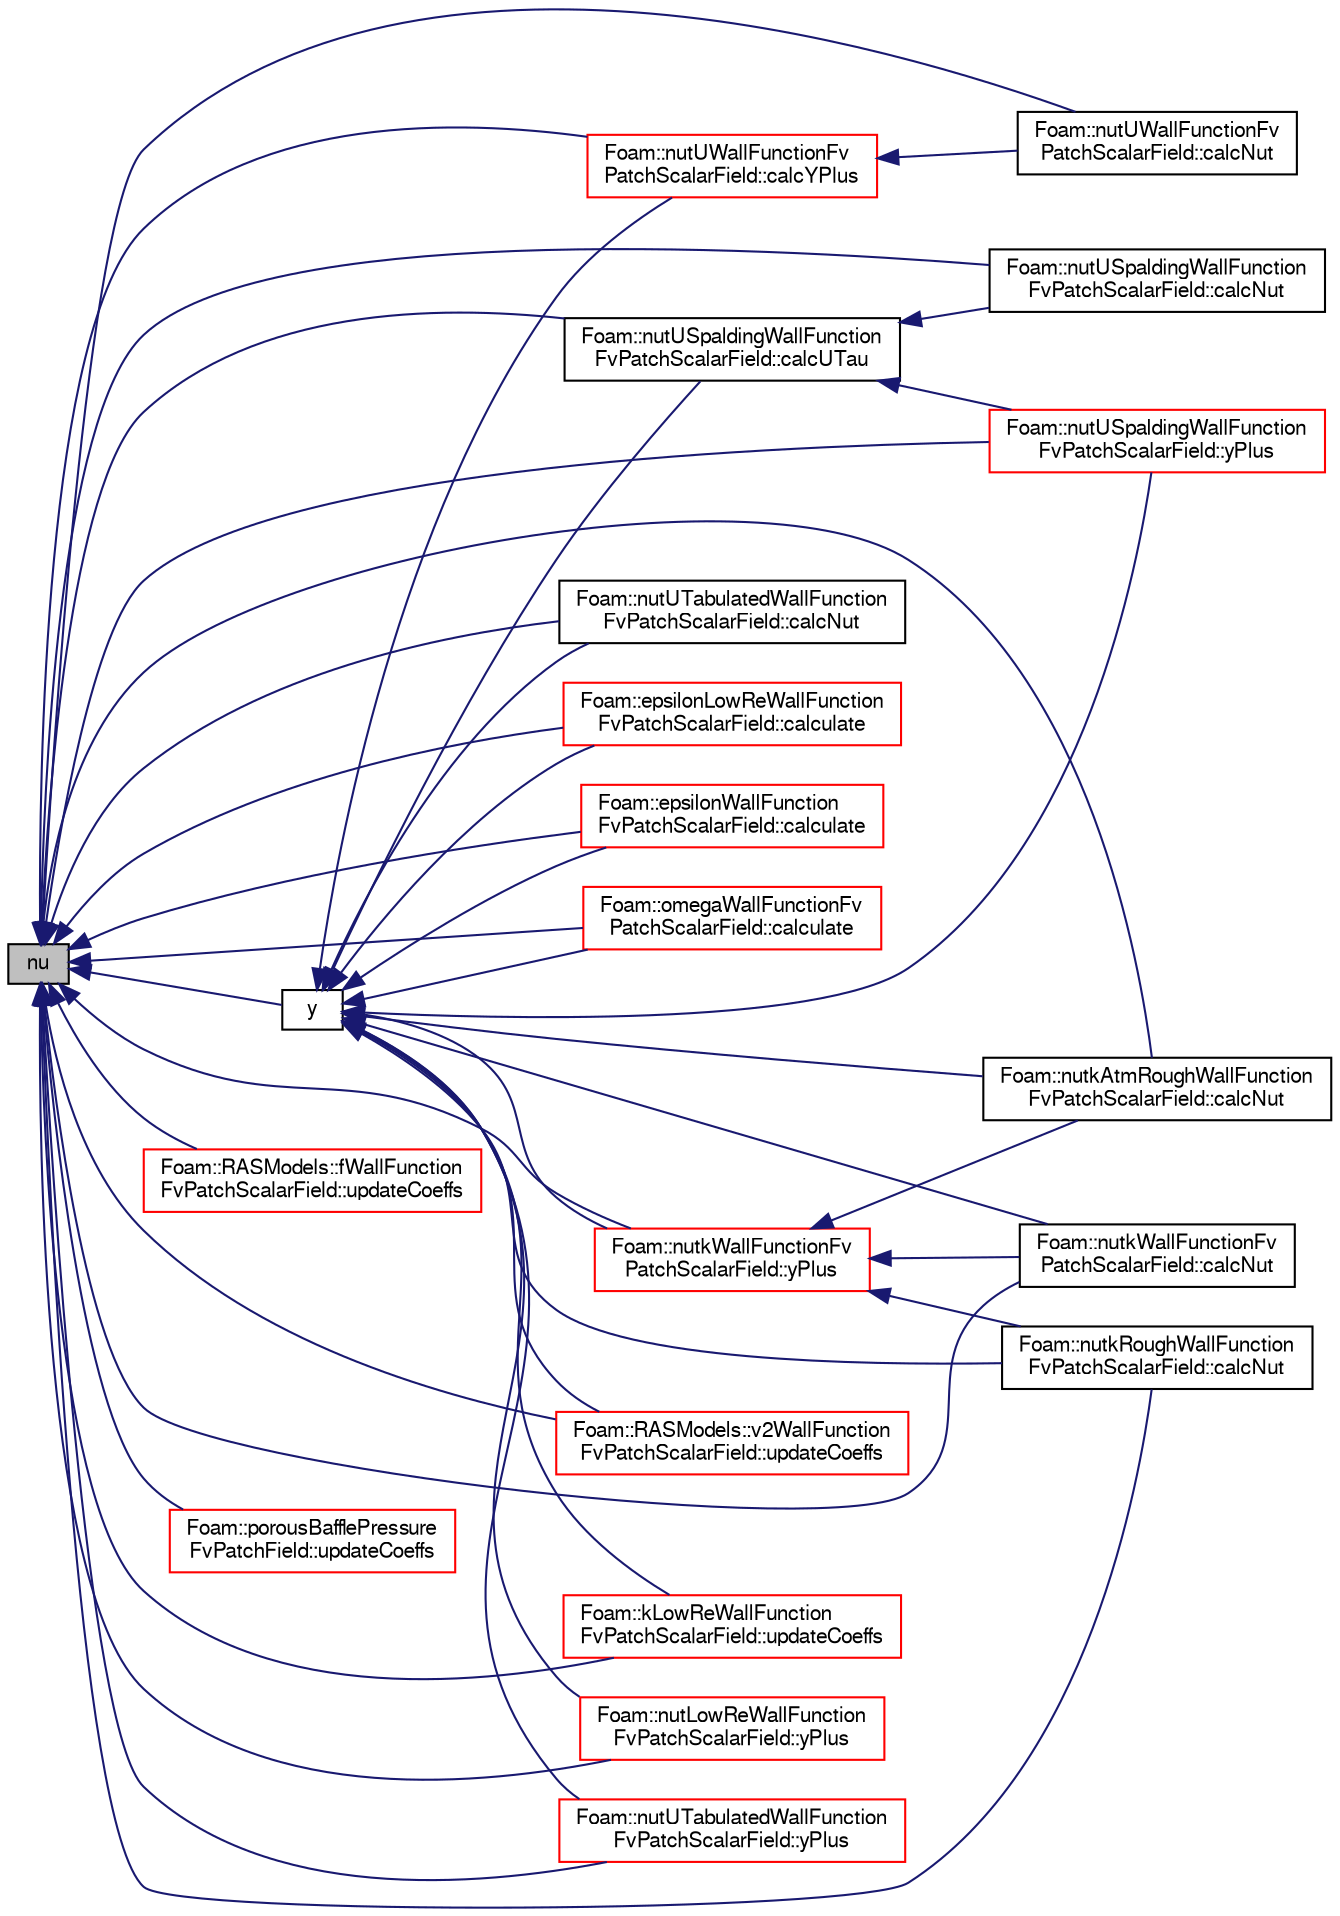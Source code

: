 digraph "nu"
{
  bgcolor="transparent";
  edge [fontname="FreeSans",fontsize="10",labelfontname="FreeSans",labelfontsize="10"];
  node [fontname="FreeSans",fontsize="10",shape=record];
  rankdir="LR";
  Node575 [label="nu",height=0.2,width=0.4,color="black", fillcolor="grey75", style="filled", fontcolor="black"];
  Node575 -> Node576 [dir="back",color="midnightblue",fontsize="10",style="solid",fontname="FreeSans"];
  Node576 [label="Foam::nutkWallFunctionFv\lPatchScalarField::calcNut",height=0.2,width=0.4,color="black",URL="$a31266.html#a770ef88c60cd370e9d4eacc46f774f07",tooltip="Calculate the turbulence viscosity. "];
  Node575 -> Node577 [dir="back",color="midnightblue",fontsize="10",style="solid",fontname="FreeSans"];
  Node577 [label="Foam::nutUWallFunctionFv\lPatchScalarField::calcNut",height=0.2,width=0.4,color="black",URL="$a31286.html#a770ef88c60cd370e9d4eacc46f774f07",tooltip="Calculate the turbulence viscosity. "];
  Node575 -> Node578 [dir="back",color="midnightblue",fontsize="10",style="solid",fontname="FreeSans"];
  Node578 [label="Foam::nutUSpaldingWallFunction\lFvPatchScalarField::calcNut",height=0.2,width=0.4,color="black",URL="$a31278.html#a770ef88c60cd370e9d4eacc46f774f07",tooltip="Calculate the turbulence viscosity. "];
  Node575 -> Node579 [dir="back",color="midnightblue",fontsize="10",style="solid",fontname="FreeSans"];
  Node579 [label="Foam::nutUTabulatedWallFunction\lFvPatchScalarField::calcNut",height=0.2,width=0.4,color="black",URL="$a31282.html#a770ef88c60cd370e9d4eacc46f774f07",tooltip="Calculate the turbulence viscosity. "];
  Node575 -> Node580 [dir="back",color="midnightblue",fontsize="10",style="solid",fontname="FreeSans"];
  Node580 [label="Foam::nutkRoughWallFunction\lFvPatchScalarField::calcNut",height=0.2,width=0.4,color="black",URL="$a31262.html#a770ef88c60cd370e9d4eacc46f774f07",tooltip="Calculate the turbulence viscosity. "];
  Node575 -> Node581 [dir="back",color="midnightblue",fontsize="10",style="solid",fontname="FreeSans"];
  Node581 [label="Foam::nutkAtmRoughWallFunction\lFvPatchScalarField::calcNut",height=0.2,width=0.4,color="black",URL="$a31258.html#a770ef88c60cd370e9d4eacc46f774f07",tooltip="Calculate the turbulence viscosity. "];
  Node575 -> Node582 [dir="back",color="midnightblue",fontsize="10",style="solid",fontname="FreeSans"];
  Node582 [label="Foam::epsilonLowReWallFunction\lFvPatchScalarField::calculate",height=0.2,width=0.4,color="red",URL="$a31238.html#a9b10d949afa36a0fe772c66e94719865",tooltip="Calculate the epsilon and G. "];
  Node575 -> Node584 [dir="back",color="midnightblue",fontsize="10",style="solid",fontname="FreeSans"];
  Node584 [label="Foam::epsilonWallFunction\lFvPatchScalarField::calculate",height=0.2,width=0.4,color="red",URL="$a31242.html#a9b10d949afa36a0fe772c66e94719865",tooltip="Calculate the epsilon and G. "];
  Node575 -> Node593 [dir="back",color="midnightblue",fontsize="10",style="solid",fontname="FreeSans"];
  Node593 [label="Foam::omegaWallFunctionFv\lPatchScalarField::calculate",height=0.2,width=0.4,color="red",URL="$a31294.html#a198ab1edcd6a58e1f422febaac58dacc",tooltip="Calculate the omega and G. "];
  Node575 -> Node602 [dir="back",color="midnightblue",fontsize="10",style="solid",fontname="FreeSans"];
  Node602 [label="Foam::nutUSpaldingWallFunction\lFvPatchScalarField::calcUTau",height=0.2,width=0.4,color="black",URL="$a31278.html#a24807ec3405a761fb6380573614a3040",tooltip="Calculate the friction velocity. "];
  Node602 -> Node578 [dir="back",color="midnightblue",fontsize="10",style="solid",fontname="FreeSans"];
  Node602 -> Node603 [dir="back",color="midnightblue",fontsize="10",style="solid",fontname="FreeSans"];
  Node603 [label="Foam::nutUSpaldingWallFunction\lFvPatchScalarField::yPlus",height=0.2,width=0.4,color="red",URL="$a31278.html#a0de83d05eb8aabc5f8cf747584ef03c3",tooltip="Calculate and return the yPlus at the boundary. "];
  Node575 -> Node605 [dir="back",color="midnightblue",fontsize="10",style="solid",fontname="FreeSans"];
  Node605 [label="Foam::nutUWallFunctionFv\lPatchScalarField::calcYPlus",height=0.2,width=0.4,color="red",URL="$a31286.html#ad8e694d783badd5959d78884358ffb9f",tooltip="Calculate yPLus. "];
  Node605 -> Node577 [dir="back",color="midnightblue",fontsize="10",style="solid",fontname="FreeSans"];
  Node575 -> Node608 [dir="back",color="midnightblue",fontsize="10",style="solid",fontname="FreeSans"];
  Node608 [label="Foam::RASModels::fWallFunction\lFvPatchScalarField::updateCoeffs",height=0.2,width=0.4,color="red",URL="$a31246.html#a7e24eafac629d3733181cd942d4c902f",tooltip="Update the coefficients associated with the patch field. "];
  Node575 -> Node610 [dir="back",color="midnightblue",fontsize="10",style="solid",fontname="FreeSans"];
  Node610 [label="Foam::RASModels::v2WallFunction\lFvPatchScalarField::updateCoeffs",height=0.2,width=0.4,color="red",URL="$a31298.html#a7e24eafac629d3733181cd942d4c902f",tooltip="Update the coefficients associated with the patch field. "];
  Node575 -> Node612 [dir="back",color="midnightblue",fontsize="10",style="solid",fontname="FreeSans"];
  Node612 [label="Foam::kLowReWallFunction\lFvPatchScalarField::updateCoeffs",height=0.2,width=0.4,color="red",URL="$a31250.html#a7e24eafac629d3733181cd942d4c902f",tooltip="Update the coefficients associated with the patch field. "];
  Node575 -> Node614 [dir="back",color="midnightblue",fontsize="10",style="solid",fontname="FreeSans"];
  Node614 [label="Foam::porousBafflePressure\lFvPatchField::updateCoeffs",height=0.2,width=0.4,color="red",URL="$a30826.html#a7e24eafac629d3733181cd942d4c902f",tooltip="Update the coefficients associated with the patch field. "];
  Node575 -> Node616 [dir="back",color="midnightblue",fontsize="10",style="solid",fontname="FreeSans"];
  Node616 [label="y",height=0.2,width=0.4,color="black",URL="$a31314.html#a152c527a6b3137685b03893a7a3a73eb",tooltip="Return the near wall distances. "];
  Node616 -> Node576 [dir="back",color="midnightblue",fontsize="10",style="solid",fontname="FreeSans"];
  Node616 -> Node579 [dir="back",color="midnightblue",fontsize="10",style="solid",fontname="FreeSans"];
  Node616 -> Node580 [dir="back",color="midnightblue",fontsize="10",style="solid",fontname="FreeSans"];
  Node616 -> Node581 [dir="back",color="midnightblue",fontsize="10",style="solid",fontname="FreeSans"];
  Node616 -> Node582 [dir="back",color="midnightblue",fontsize="10",style="solid",fontname="FreeSans"];
  Node616 -> Node584 [dir="back",color="midnightblue",fontsize="10",style="solid",fontname="FreeSans"];
  Node616 -> Node593 [dir="back",color="midnightblue",fontsize="10",style="solid",fontname="FreeSans"];
  Node616 -> Node602 [dir="back",color="midnightblue",fontsize="10",style="solid",fontname="FreeSans"];
  Node616 -> Node605 [dir="back",color="midnightblue",fontsize="10",style="solid",fontname="FreeSans"];
  Node616 -> Node610 [dir="back",color="midnightblue",fontsize="10",style="solid",fontname="FreeSans"];
  Node616 -> Node612 [dir="back",color="midnightblue",fontsize="10",style="solid",fontname="FreeSans"];
  Node616 -> Node617 [dir="back",color="midnightblue",fontsize="10",style="solid",fontname="FreeSans"];
  Node617 [label="Foam::nutLowReWallFunction\lFvPatchScalarField::yPlus",height=0.2,width=0.4,color="red",URL="$a31270.html#a0de83d05eb8aabc5f8cf747584ef03c3",tooltip="Calculate and return the yPlus at the boundary. "];
  Node616 -> Node619 [dir="back",color="midnightblue",fontsize="10",style="solid",fontname="FreeSans"];
  Node619 [label="Foam::nutkWallFunctionFv\lPatchScalarField::yPlus",height=0.2,width=0.4,color="red",URL="$a31266.html#a0de83d05eb8aabc5f8cf747584ef03c3",tooltip="Calculate and return the yPlus at the boundary. "];
  Node619 -> Node576 [dir="back",color="midnightblue",fontsize="10",style="solid",fontname="FreeSans"];
  Node619 -> Node580 [dir="back",color="midnightblue",fontsize="10",style="solid",fontname="FreeSans"];
  Node619 -> Node581 [dir="back",color="midnightblue",fontsize="10",style="solid",fontname="FreeSans"];
  Node616 -> Node603 [dir="back",color="midnightblue",fontsize="10",style="solid",fontname="FreeSans"];
  Node616 -> Node621 [dir="back",color="midnightblue",fontsize="10",style="solid",fontname="FreeSans"];
  Node621 [label="Foam::nutUTabulatedWallFunction\lFvPatchScalarField::yPlus",height=0.2,width=0.4,color="red",URL="$a31282.html#a0de83d05eb8aabc5f8cf747584ef03c3",tooltip="Calculate and return the yPlus at the boundary. "];
  Node575 -> Node619 [dir="back",color="midnightblue",fontsize="10",style="solid",fontname="FreeSans"];
  Node575 -> Node617 [dir="back",color="midnightblue",fontsize="10",style="solid",fontname="FreeSans"];
  Node575 -> Node603 [dir="back",color="midnightblue",fontsize="10",style="solid",fontname="FreeSans"];
  Node575 -> Node621 [dir="back",color="midnightblue",fontsize="10",style="solid",fontname="FreeSans"];
}

